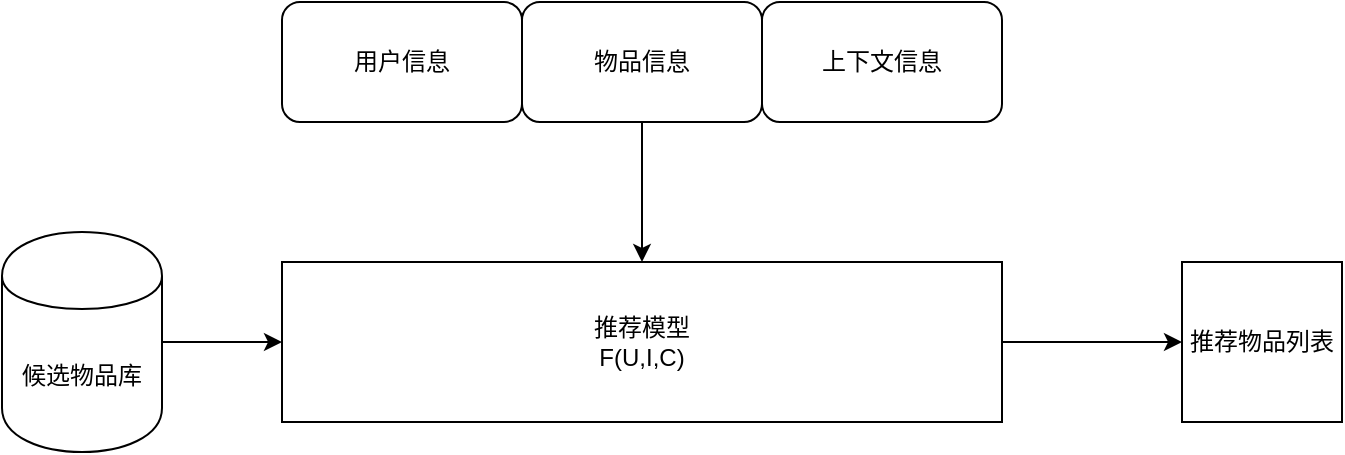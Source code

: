 <mxfile version="13.1.3" pages="2">
    <diagram id="1iIWfskk9UDJKjw-M7gl" name="Page-2">
        <mxGraphModel dx="536" dy="623" grid="1" gridSize="10" guides="1" tooltips="1" connect="1" arrows="0" fold="1" page="1" pageScale="1" pageWidth="827" pageHeight="1169" background="none" math="0" shadow="0">
            <root>
                <mxCell id="Ot15t-MWVHKLGGMhaAiw-0"/>
                <mxCell id="Ot15t-MWVHKLGGMhaAiw-1" parent="Ot15t-MWVHKLGGMhaAiw-0"/>
                <mxCell id="0" value="用户信息" style="rounded=1;whiteSpace=wrap;html=1;" parent="Ot15t-MWVHKLGGMhaAiw-1" vertex="1">
                    <mxGeometry x="250" y="680" width="120" height="60" as="geometry"/>
                </mxCell>
                <mxCell id="11" value="" style="edgeStyle=orthogonalEdgeStyle;rounded=0;orthogonalLoop=1;jettySize=auto;html=1;" parent="Ot15t-MWVHKLGGMhaAiw-1" source="1" target="4" edge="1">
                    <mxGeometry relative="1" as="geometry"/>
                </mxCell>
                <mxCell id="1" value="物品信息" style="rounded=1;whiteSpace=wrap;html=1;" parent="Ot15t-MWVHKLGGMhaAiw-1" vertex="1">
                    <mxGeometry x="370" y="680" width="120" height="60" as="geometry"/>
                </mxCell>
                <mxCell id="2" value="上下文信息" style="rounded=1;whiteSpace=wrap;html=1;" parent="Ot15t-MWVHKLGGMhaAiw-1" vertex="1">
                    <mxGeometry x="490" y="680" width="120" height="60" as="geometry"/>
                </mxCell>
                <mxCell id="6" value="" style="edgeStyle=orthogonalEdgeStyle;rounded=0;orthogonalLoop=1;jettySize=auto;html=1;" parent="Ot15t-MWVHKLGGMhaAiw-1" source="3" target="4" edge="1">
                    <mxGeometry relative="1" as="geometry"/>
                </mxCell>
                <mxCell id="3" value="候选物品库" style="shape=cylinder;whiteSpace=wrap;html=1;boundedLbl=1;backgroundOutline=1;" parent="Ot15t-MWVHKLGGMhaAiw-1" vertex="1">
                    <mxGeometry x="110" y="795" width="80" height="110" as="geometry"/>
                </mxCell>
                <mxCell id="10" value="" style="edgeStyle=orthogonalEdgeStyle;rounded=0;orthogonalLoop=1;jettySize=auto;html=1;entryX=0;entryY=0.5;entryDx=0;entryDy=0;" parent="Ot15t-MWVHKLGGMhaAiw-1" source="4" target="5" edge="1">
                    <mxGeometry relative="1" as="geometry">
                        <mxPoint x="690" y="850" as="targetPoint"/>
                    </mxGeometry>
                </mxCell>
                <mxCell id="4" value="推荐模型&lt;br&gt;F(U,I,C)" style="rounded=0;whiteSpace=wrap;html=1;" parent="Ot15t-MWVHKLGGMhaAiw-1" vertex="1">
                    <mxGeometry x="250" y="810" width="360" height="80" as="geometry"/>
                </mxCell>
                <mxCell id="5" value="推荐物品列表" style="whiteSpace=wrap;html=1;aspect=fixed;" parent="Ot15t-MWVHKLGGMhaAiw-1" vertex="1">
                    <mxGeometry x="700" y="810" width="80" height="80" as="geometry"/>
                </mxCell>
            </root>
        </mxGraphModel>
    </diagram>
    <diagram id="FsUaY3qjz75jlnpbcfR-" name="Page-3">
        <mxGraphModel dx="1650" dy="1792" grid="1" gridSize="10" guides="1" tooltips="1" connect="1" arrows="1" fold="1" page="1" pageScale="1" pageWidth="827" pageHeight="1169" math="0" shadow="0">
            <root>
                <mxCell id="vbUrbFYWc8v7ZTpAIwj2-0"/>
                <mxCell id="vbUrbFYWc8v7ZTpAIwj2-1" parent="vbUrbFYWc8v7ZTpAIwj2-0"/>
                <mxCell id="vbUrbFYWc8v7ZTpAIwj2-29" value="" style="edgeStyle=orthogonalEdgeStyle;rounded=0;orthogonalLoop=1;jettySize=auto;html=1;" edge="1" parent="vbUrbFYWc8v7ZTpAIwj2-1" source="vbUrbFYWc8v7ZTpAIwj2-2" target="vbUrbFYWc8v7ZTpAIwj2-28">
                    <mxGeometry relative="1" as="geometry"/>
                </mxCell>
                <mxCell id="vbUrbFYWc8v7ZTpAIwj2-2" value="" style="rounded=0;whiteSpace=wrap;html=1;" vertex="1" parent="vbUrbFYWc8v7ZTpAIwj2-1">
                    <mxGeometry x="-80" y="-60" width="720" height="370" as="geometry"/>
                </mxCell>
                <mxCell id="vbUrbFYWc8v7ZTpAIwj2-28" value="" style="rounded=0;whiteSpace=wrap;html=1;" vertex="1" parent="vbUrbFYWc8v7ZTpAIwj2-1">
                    <mxGeometry x="-80" y="310" width="720" height="370" as="geometry"/>
                </mxCell>
                <mxCell id="vbUrbFYWc8v7ZTpAIwj2-5" value="" style="edgeStyle=orthogonalEdgeStyle;rounded=0;orthogonalLoop=1;jettySize=auto;html=1;" edge="1" parent="vbUrbFYWc8v7ZTpAIwj2-1" source="vbUrbFYWc8v7ZTpAIwj2-3" target="vbUrbFYWc8v7ZTpAIwj2-4">
                    <mxGeometry relative="1" as="geometry"/>
                </mxCell>
                <mxCell id="vbUrbFYWc8v7ZTpAIwj2-3" value="客户端与服务端实时数据的处理" style="rounded=1;whiteSpace=wrap;html=1;" vertex="1" parent="vbUrbFYWc8v7ZTpAIwj2-1">
                    <mxGeometry x="60" y="-40" width="90" height="70" as="geometry"/>
                </mxCell>
                <mxCell id="vbUrbFYWc8v7ZTpAIwj2-7" value="" style="edgeStyle=orthogonalEdgeStyle;rounded=0;orthogonalLoop=1;jettySize=auto;html=1;" edge="1" parent="vbUrbFYWc8v7ZTpAIwj2-1" source="vbUrbFYWc8v7ZTpAIwj2-4" target="vbUrbFYWc8v7ZTpAIwj2-6">
                    <mxGeometry relative="1" as="geometry"/>
                </mxCell>
                <mxCell id="vbUrbFYWc8v7ZTpAIwj2-4" value="流处理平台的准实时处理" style="rounded=1;whiteSpace=wrap;html=1;" vertex="1" parent="vbUrbFYWc8v7ZTpAIwj2-1">
                    <mxGeometry x="200" y="-40" width="90" height="70" as="geometry"/>
                </mxCell>
                <mxCell id="vbUrbFYWc8v7ZTpAIwj2-12" value="" style="edgeStyle=orthogonalEdgeStyle;rounded=0;orthogonalLoop=1;jettySize=auto;html=1;entryX=1;entryY=0.5;entryDx=0;entryDy=0;exitX=1;exitY=0.5;exitDx=0;exitDy=0;" edge="1" parent="vbUrbFYWc8v7ZTpAIwj2-1" source="vbUrbFYWc8v7ZTpAIwj2-6" target="vbUrbFYWc8v7ZTpAIwj2-8">
                    <mxGeometry relative="1" as="geometry"/>
                </mxCell>
                <mxCell id="vbUrbFYWc8v7ZTpAIwj2-6" value="大数据平台离线数据的批处理" style="rounded=1;whiteSpace=wrap;html=1;" vertex="1" parent="vbUrbFYWc8v7ZTpAIwj2-1">
                    <mxGeometry x="340" y="-40" width="90" height="70" as="geometry"/>
                </mxCell>
                <mxCell id="vbUrbFYWc8v7ZTpAIwj2-14" value="" style="edgeStyle=orthogonalEdgeStyle;rounded=0;orthogonalLoop=1;jettySize=auto;html=1;" edge="1" parent="vbUrbFYWc8v7ZTpAIwj2-1" source="vbUrbFYWc8v7ZTpAIwj2-8" target="vbUrbFYWc8v7ZTpAIwj2-13">
                    <mxGeometry relative="1" as="geometry"/>
                </mxCell>
                <mxCell id="vbUrbFYWc8v7ZTpAIwj2-8" value="上下文信息" style="rounded=1;whiteSpace=wrap;html=1;" vertex="1" parent="vbUrbFYWc8v7ZTpAIwj2-1">
                    <mxGeometry x="340" y="60" width="90" height="70" as="geometry"/>
                </mxCell>
                <mxCell id="vbUrbFYWc8v7ZTpAIwj2-16" value="" style="edgeStyle=orthogonalEdgeStyle;rounded=0;orthogonalLoop=1;jettySize=auto;html=1;" edge="1" parent="vbUrbFYWc8v7ZTpAIwj2-1" source="vbUrbFYWc8v7ZTpAIwj2-13" target="vbUrbFYWc8v7ZTpAIwj2-15">
                    <mxGeometry relative="1" as="geometry"/>
                </mxCell>
                <mxCell id="vbUrbFYWc8v7ZTpAIwj2-13" value="用户信息" style="rounded=1;whiteSpace=wrap;html=1;" vertex="1" parent="vbUrbFYWc8v7ZTpAIwj2-1">
                    <mxGeometry x="200" y="60" width="90" height="70" as="geometry"/>
                </mxCell>
                <mxCell id="vbUrbFYWc8v7ZTpAIwj2-20" value="" style="edgeStyle=orthogonalEdgeStyle;rounded=0;orthogonalLoop=1;jettySize=auto;html=1;entryX=0;entryY=0.5;entryDx=0;entryDy=0;exitX=0;exitY=0.5;exitDx=0;exitDy=0;" edge="1" parent="vbUrbFYWc8v7ZTpAIwj2-1" source="vbUrbFYWc8v7ZTpAIwj2-15" target="vbUrbFYWc8v7ZTpAIwj2-17">
                    <mxGeometry relative="1" as="geometry"/>
                </mxCell>
                <mxCell id="vbUrbFYWc8v7ZTpAIwj2-15" value="物品信息" style="rounded=1;whiteSpace=wrap;html=1;" vertex="1" parent="vbUrbFYWc8v7ZTpAIwj2-1">
                    <mxGeometry x="60" y="60" width="90" height="70" as="geometry"/>
                </mxCell>
                <mxCell id="vbUrbFYWc8v7ZTpAIwj2-22" value="" style="edgeStyle=orthogonalEdgeStyle;rounded=0;orthogonalLoop=1;jettySize=auto;html=1;entryX=1;entryY=0.5;entryDx=0;entryDy=0;exitX=1;exitY=0.5;exitDx=0;exitDy=0;" edge="1" parent="vbUrbFYWc8v7ZTpAIwj2-1" source="vbUrbFYWc8v7ZTpAIwj2-17" target="vbUrbFYWc8v7ZTpAIwj2-23">
                    <mxGeometry relative="1" as="geometry">
                        <mxPoint x="510" y="170" as="targetPoint"/>
                    </mxGeometry>
                </mxCell>
                <mxCell id="vbUrbFYWc8v7ZTpAIwj2-17" value="特征工程" style="rounded=1;whiteSpace=wrap;html=1;" vertex="1" parent="vbUrbFYWc8v7ZTpAIwj2-1">
                    <mxGeometry x="60" y="150" width="370" height="40" as="geometry"/>
                </mxCell>
                <mxCell id="vbUrbFYWc8v7ZTpAIwj2-25" value="" style="edgeStyle=orthogonalEdgeStyle;rounded=0;orthogonalLoop=1;jettySize=auto;html=1;" edge="1" parent="vbUrbFYWc8v7ZTpAIwj2-1" source="vbUrbFYWc8v7ZTpAIwj2-23" target="vbUrbFYWc8v7ZTpAIwj2-24">
                    <mxGeometry relative="1" as="geometry"/>
                </mxCell>
                <mxCell id="vbUrbFYWc8v7ZTpAIwj2-23" value="上下文特征" style="rounded=1;whiteSpace=wrap;html=1;" vertex="1" parent="vbUrbFYWc8v7ZTpAIwj2-1">
                    <mxGeometry x="340" y="210" width="90" height="70" as="geometry"/>
                </mxCell>
                <mxCell id="vbUrbFYWc8v7ZTpAIwj2-27" value="" style="edgeStyle=orthogonalEdgeStyle;rounded=0;orthogonalLoop=1;jettySize=auto;html=1;" edge="1" parent="vbUrbFYWc8v7ZTpAIwj2-1" source="vbUrbFYWc8v7ZTpAIwj2-24" target="vbUrbFYWc8v7ZTpAIwj2-26">
                    <mxGeometry relative="1" as="geometry"/>
                </mxCell>
                <mxCell id="vbUrbFYWc8v7ZTpAIwj2-43" value="" style="edgeStyle=orthogonalEdgeStyle;rounded=0;orthogonalLoop=1;jettySize=auto;html=1;" edge="1" parent="vbUrbFYWc8v7ZTpAIwj2-1" source="vbUrbFYWc8v7ZTpAIwj2-24" target="vbUrbFYWc8v7ZTpAIwj2-32">
                    <mxGeometry relative="1" as="geometry"/>
                </mxCell>
                <mxCell id="vbUrbFYWc8v7ZTpAIwj2-24" value="用户特征" style="rounded=1;whiteSpace=wrap;html=1;" vertex="1" parent="vbUrbFYWc8v7ZTpAIwj2-1">
                    <mxGeometry x="200" y="210" width="90" height="70" as="geometry"/>
                </mxCell>
                <mxCell id="vbUrbFYWc8v7ZTpAIwj2-26" value="物品特征" style="rounded=1;whiteSpace=wrap;html=1;" vertex="1" parent="vbUrbFYWc8v7ZTpAIwj2-1">
                    <mxGeometry x="60" y="210" width="90" height="70" as="geometry"/>
                </mxCell>
                <mxCell id="vbUrbFYWc8v7ZTpAIwj2-40" value="" style="edgeStyle=orthogonalEdgeStyle;rounded=0;orthogonalLoop=1;jettySize=auto;html=1;" edge="1" parent="vbUrbFYWc8v7ZTpAIwj2-1" source="vbUrbFYWc8v7ZTpAIwj2-30" target="vbUrbFYWc8v7ZTpAIwj2-34">
                    <mxGeometry relative="1" as="geometry"/>
                </mxCell>
                <mxCell id="vbUrbFYWc8v7ZTpAIwj2-30" value="候选物品集" style="shape=cylinder;whiteSpace=wrap;html=1;boundedLbl=1;backgroundOutline=1;" vertex="1" parent="vbUrbFYWc8v7ZTpAIwj2-1">
                    <mxGeometry x="-40" y="405" width="60" height="80" as="geometry"/>
                </mxCell>
                <mxCell id="vbUrbFYWc8v7ZTpAIwj2-32" value="" style="rounded=0;whiteSpace=wrap;html=1;" vertex="1" parent="vbUrbFYWc8v7ZTpAIwj2-1">
                    <mxGeometry x="45" y="350" width="400" height="190" as="geometry"/>
                </mxCell>
                <mxCell id="vbUrbFYWc8v7ZTpAIwj2-36" value="" style="edgeStyle=orthogonalEdgeStyle;rounded=0;orthogonalLoop=1;jettySize=auto;html=1;" edge="1" parent="vbUrbFYWc8v7ZTpAIwj2-1" source="vbUrbFYWc8v7ZTpAIwj2-34" target="vbUrbFYWc8v7ZTpAIwj2-35">
                    <mxGeometry relative="1" as="geometry"/>
                </mxCell>
                <mxCell id="vbUrbFYWc8v7ZTpAIwj2-34" value="召回" style="shape=trapezoid;perimeter=trapezoidPerimeter;whiteSpace=wrap;html=1;direction=south;" vertex="1" parent="vbUrbFYWc8v7ZTpAIwj2-1">
                    <mxGeometry x="90" y="385" width="60" height="120" as="geometry"/>
                </mxCell>
                <mxCell id="vbUrbFYWc8v7ZTpAIwj2-38" value="" style="edgeStyle=orthogonalEdgeStyle;rounded=0;orthogonalLoop=1;jettySize=auto;html=1;entryX=0;entryY=0.5;entryDx=0;entryDy=0;" edge="1" parent="vbUrbFYWc8v7ZTpAIwj2-1" source="vbUrbFYWc8v7ZTpAIwj2-35" target="vbUrbFYWc8v7ZTpAIwj2-39">
                    <mxGeometry relative="1" as="geometry">
                        <mxPoint x="290" y="445" as="targetPoint"/>
                    </mxGeometry>
                </mxCell>
                <mxCell id="vbUrbFYWc8v7ZTpAIwj2-35" value="排序" style="shape=trapezoid;perimeter=trapezoidPerimeter;whiteSpace=wrap;html=1;direction=south;" vertex="1" parent="vbUrbFYWc8v7ZTpAIwj2-1">
                    <mxGeometry x="190" y="385" width="60" height="120" as="geometry"/>
                </mxCell>
                <mxCell id="vbUrbFYWc8v7ZTpAIwj2-42" value="" style="edgeStyle=orthogonalEdgeStyle;rounded=0;orthogonalLoop=1;jettySize=auto;html=1;" edge="1" parent="vbUrbFYWc8v7ZTpAIwj2-1" source="vbUrbFYWc8v7ZTpAIwj2-39" target="vbUrbFYWc8v7ZTpAIwj2-41">
                    <mxGeometry relative="1" as="geometry"/>
                </mxCell>
                <mxCell id="vbUrbFYWc8v7ZTpAIwj2-39" value="补充策略&lt;br&gt;多样性&lt;br&gt;实时性&lt;br&gt;流行度&lt;br&gt;冷启动&lt;br&gt;..." style="rounded=0;whiteSpace=wrap;html=1;" vertex="1" parent="vbUrbFYWc8v7ZTpAIwj2-1">
                    <mxGeometry x="310" y="380" width="100" height="130" as="geometry"/>
                </mxCell>
                <mxCell id="vbUrbFYWc8v7ZTpAIwj2-41" value="推荐物品列表" style="rounded=0;whiteSpace=wrap;html=1;" vertex="1" parent="vbUrbFYWc8v7ZTpAIwj2-1">
                    <mxGeometry x="490" y="380" width="100" height="130" as="geometry"/>
                </mxCell>
                <mxCell id="vbUrbFYWc8v7ZTpAIwj2-44" value="离线训练" style="rounded=0;whiteSpace=wrap;html=1;" vertex="1" parent="vbUrbFYWc8v7ZTpAIwj2-1">
                    <mxGeometry x="125" y="585" width="120" height="60" as="geometry"/>
                </mxCell>
                <mxCell id="vbUrbFYWc8v7ZTpAIwj2-45" value="在线更新" style="rounded=0;whiteSpace=wrap;html=1;" vertex="1" parent="vbUrbFYWc8v7ZTpAIwj2-1">
                    <mxGeometry x="245" y="585" width="120" height="60" as="geometry"/>
                </mxCell>
            </root>
        </mxGraphModel>
    </diagram>
</mxfile>